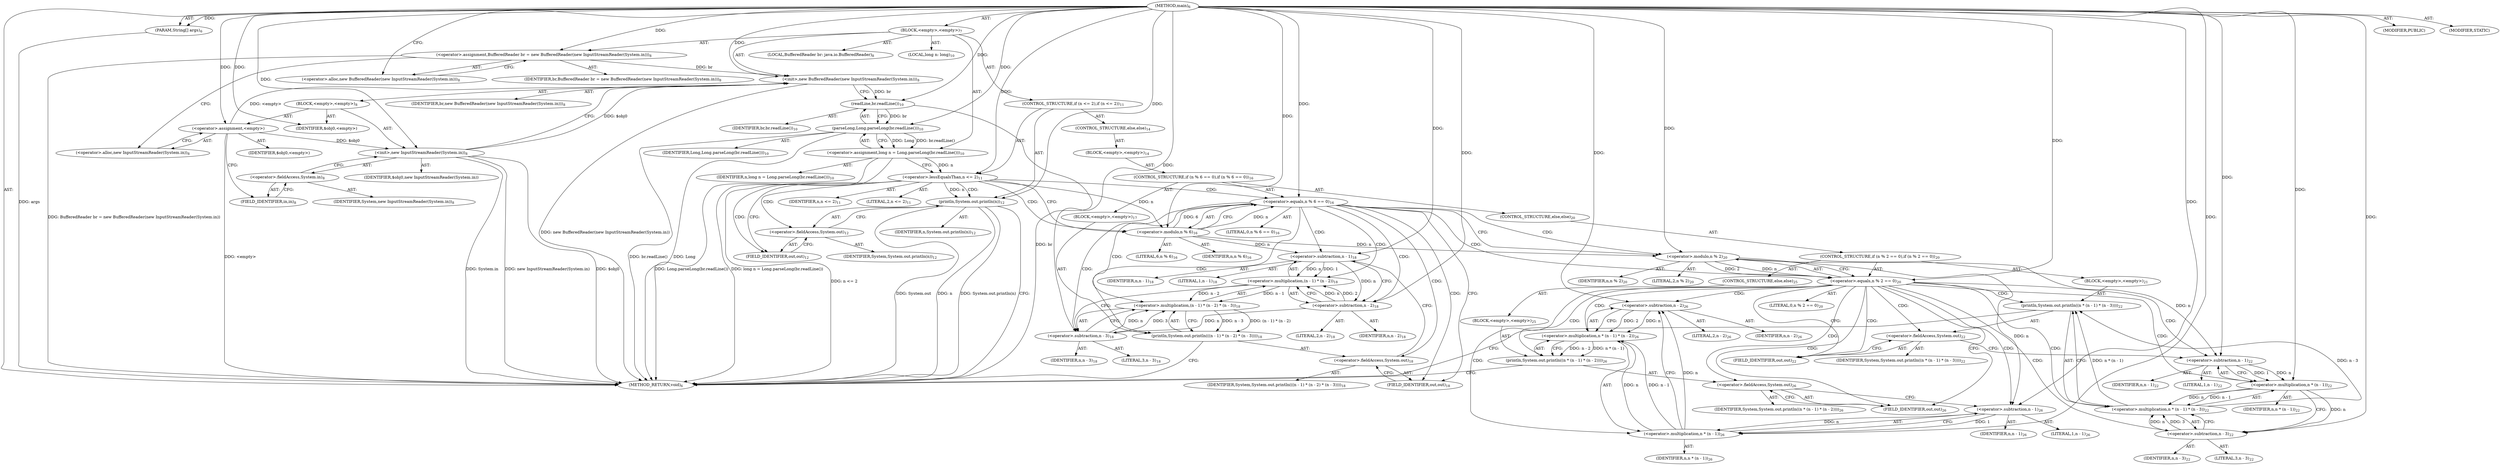 digraph "main" {  
"19" [label = <(METHOD,main)<SUB>6</SUB>> ]
"20" [label = <(PARAM,String[] args)<SUB>6</SUB>> ]
"21" [label = <(BLOCK,&lt;empty&gt;,&lt;empty&gt;)<SUB>7</SUB>> ]
"4" [label = <(LOCAL,BufferedReader br: java.io.BufferedReader)<SUB>8</SUB>> ]
"22" [label = <(&lt;operator&gt;.assignment,BufferedReader br = new BufferedReader(new InputStreamReader(System.in)))<SUB>8</SUB>> ]
"23" [label = <(IDENTIFIER,br,BufferedReader br = new BufferedReader(new InputStreamReader(System.in)))<SUB>8</SUB>> ]
"24" [label = <(&lt;operator&gt;.alloc,new BufferedReader(new InputStreamReader(System.in)))<SUB>8</SUB>> ]
"25" [label = <(&lt;init&gt;,new BufferedReader(new InputStreamReader(System.in)))<SUB>8</SUB>> ]
"3" [label = <(IDENTIFIER,br,new BufferedReader(new InputStreamReader(System.in)))<SUB>8</SUB>> ]
"26" [label = <(BLOCK,&lt;empty&gt;,&lt;empty&gt;)<SUB>8</SUB>> ]
"27" [label = <(&lt;operator&gt;.assignment,&lt;empty&gt;)> ]
"28" [label = <(IDENTIFIER,$obj0,&lt;empty&gt;)> ]
"29" [label = <(&lt;operator&gt;.alloc,new InputStreamReader(System.in))<SUB>8</SUB>> ]
"30" [label = <(&lt;init&gt;,new InputStreamReader(System.in))<SUB>8</SUB>> ]
"31" [label = <(IDENTIFIER,$obj0,new InputStreamReader(System.in))> ]
"32" [label = <(&lt;operator&gt;.fieldAccess,System.in)<SUB>8</SUB>> ]
"33" [label = <(IDENTIFIER,System,new InputStreamReader(System.in))<SUB>8</SUB>> ]
"34" [label = <(FIELD_IDENTIFIER,in,in)<SUB>8</SUB>> ]
"35" [label = <(IDENTIFIER,$obj0,&lt;empty&gt;)> ]
"36" [label = <(LOCAL,long n: long)<SUB>10</SUB>> ]
"37" [label = <(&lt;operator&gt;.assignment,long n = Long.parseLong(br.readLine()))<SUB>10</SUB>> ]
"38" [label = <(IDENTIFIER,n,long n = Long.parseLong(br.readLine()))<SUB>10</SUB>> ]
"39" [label = <(parseLong,Long.parseLong(br.readLine()))<SUB>10</SUB>> ]
"40" [label = <(IDENTIFIER,Long,Long.parseLong(br.readLine()))<SUB>10</SUB>> ]
"41" [label = <(readLine,br.readLine())<SUB>10</SUB>> ]
"42" [label = <(IDENTIFIER,br,br.readLine())<SUB>10</SUB>> ]
"43" [label = <(CONTROL_STRUCTURE,if (n &lt;= 2),if (n &lt;= 2))<SUB>11</SUB>> ]
"44" [label = <(&lt;operator&gt;.lessEqualsThan,n &lt;= 2)<SUB>11</SUB>> ]
"45" [label = <(IDENTIFIER,n,n &lt;= 2)<SUB>11</SUB>> ]
"46" [label = <(LITERAL,2,n &lt;= 2)<SUB>11</SUB>> ]
"47" [label = <(println,System.out.println(n))<SUB>12</SUB>> ]
"48" [label = <(&lt;operator&gt;.fieldAccess,System.out)<SUB>12</SUB>> ]
"49" [label = <(IDENTIFIER,System,System.out.println(n))<SUB>12</SUB>> ]
"50" [label = <(FIELD_IDENTIFIER,out,out)<SUB>12</SUB>> ]
"51" [label = <(IDENTIFIER,n,System.out.println(n))<SUB>12</SUB>> ]
"52" [label = <(CONTROL_STRUCTURE,else,else)<SUB>14</SUB>> ]
"53" [label = <(BLOCK,&lt;empty&gt;,&lt;empty&gt;)<SUB>14</SUB>> ]
"54" [label = <(CONTROL_STRUCTURE,if (n % 6 == 0),if (n % 6 == 0))<SUB>16</SUB>> ]
"55" [label = <(&lt;operator&gt;.equals,n % 6 == 0)<SUB>16</SUB>> ]
"56" [label = <(&lt;operator&gt;.modulo,n % 6)<SUB>16</SUB>> ]
"57" [label = <(IDENTIFIER,n,n % 6)<SUB>16</SUB>> ]
"58" [label = <(LITERAL,6,n % 6)<SUB>16</SUB>> ]
"59" [label = <(LITERAL,0,n % 6 == 0)<SUB>16</SUB>> ]
"60" [label = <(BLOCK,&lt;empty&gt;,&lt;empty&gt;)<SUB>17</SUB>> ]
"61" [label = <(println,System.out.println(((n - 1) * (n - 2) * (n - 3))))<SUB>18</SUB>> ]
"62" [label = <(&lt;operator&gt;.fieldAccess,System.out)<SUB>18</SUB>> ]
"63" [label = <(IDENTIFIER,System,System.out.println(((n - 1) * (n - 2) * (n - 3))))<SUB>18</SUB>> ]
"64" [label = <(FIELD_IDENTIFIER,out,out)<SUB>18</SUB>> ]
"65" [label = <(&lt;operator&gt;.multiplication,(n - 1) * (n - 2) * (n - 3))<SUB>18</SUB>> ]
"66" [label = <(&lt;operator&gt;.multiplication,(n - 1) * (n - 2))<SUB>18</SUB>> ]
"67" [label = <(&lt;operator&gt;.subtraction,n - 1)<SUB>18</SUB>> ]
"68" [label = <(IDENTIFIER,n,n - 1)<SUB>18</SUB>> ]
"69" [label = <(LITERAL,1,n - 1)<SUB>18</SUB>> ]
"70" [label = <(&lt;operator&gt;.subtraction,n - 2)<SUB>18</SUB>> ]
"71" [label = <(IDENTIFIER,n,n - 2)<SUB>18</SUB>> ]
"72" [label = <(LITERAL,2,n - 2)<SUB>18</SUB>> ]
"73" [label = <(&lt;operator&gt;.subtraction,n - 3)<SUB>18</SUB>> ]
"74" [label = <(IDENTIFIER,n,n - 3)<SUB>18</SUB>> ]
"75" [label = <(LITERAL,3,n - 3)<SUB>18</SUB>> ]
"76" [label = <(CONTROL_STRUCTURE,else,else)<SUB>20</SUB>> ]
"77" [label = <(CONTROL_STRUCTURE,if (n % 2 == 0),if (n % 2 == 0))<SUB>20</SUB>> ]
"78" [label = <(&lt;operator&gt;.equals,n % 2 == 0)<SUB>20</SUB>> ]
"79" [label = <(&lt;operator&gt;.modulo,n % 2)<SUB>20</SUB>> ]
"80" [label = <(IDENTIFIER,n,n % 2)<SUB>20</SUB>> ]
"81" [label = <(LITERAL,2,n % 2)<SUB>20</SUB>> ]
"82" [label = <(LITERAL,0,n % 2 == 0)<SUB>20</SUB>> ]
"83" [label = <(BLOCK,&lt;empty&gt;,&lt;empty&gt;)<SUB>21</SUB>> ]
"84" [label = <(println,System.out.println((n * (n - 1) * (n - 3))))<SUB>22</SUB>> ]
"85" [label = <(&lt;operator&gt;.fieldAccess,System.out)<SUB>22</SUB>> ]
"86" [label = <(IDENTIFIER,System,System.out.println((n * (n - 1) * (n - 3))))<SUB>22</SUB>> ]
"87" [label = <(FIELD_IDENTIFIER,out,out)<SUB>22</SUB>> ]
"88" [label = <(&lt;operator&gt;.multiplication,n * (n - 1) * (n - 3))<SUB>22</SUB>> ]
"89" [label = <(&lt;operator&gt;.multiplication,n * (n - 1))<SUB>22</SUB>> ]
"90" [label = <(IDENTIFIER,n,n * (n - 1))<SUB>22</SUB>> ]
"91" [label = <(&lt;operator&gt;.subtraction,n - 1)<SUB>22</SUB>> ]
"92" [label = <(IDENTIFIER,n,n - 1)<SUB>22</SUB>> ]
"93" [label = <(LITERAL,1,n - 1)<SUB>22</SUB>> ]
"94" [label = <(&lt;operator&gt;.subtraction,n - 3)<SUB>22</SUB>> ]
"95" [label = <(IDENTIFIER,n,n - 3)<SUB>22</SUB>> ]
"96" [label = <(LITERAL,3,n - 3)<SUB>22</SUB>> ]
"97" [label = <(CONTROL_STRUCTURE,else,else)<SUB>25</SUB>> ]
"98" [label = <(BLOCK,&lt;empty&gt;,&lt;empty&gt;)<SUB>25</SUB>> ]
"99" [label = <(println,System.out.println((n * (n - 1) * (n - 2))))<SUB>26</SUB>> ]
"100" [label = <(&lt;operator&gt;.fieldAccess,System.out)<SUB>26</SUB>> ]
"101" [label = <(IDENTIFIER,System,System.out.println((n * (n - 1) * (n - 2))))<SUB>26</SUB>> ]
"102" [label = <(FIELD_IDENTIFIER,out,out)<SUB>26</SUB>> ]
"103" [label = <(&lt;operator&gt;.multiplication,n * (n - 1) * (n - 2))<SUB>26</SUB>> ]
"104" [label = <(&lt;operator&gt;.multiplication,n * (n - 1))<SUB>26</SUB>> ]
"105" [label = <(IDENTIFIER,n,n * (n - 1))<SUB>26</SUB>> ]
"106" [label = <(&lt;operator&gt;.subtraction,n - 1)<SUB>26</SUB>> ]
"107" [label = <(IDENTIFIER,n,n - 1)<SUB>26</SUB>> ]
"108" [label = <(LITERAL,1,n - 1)<SUB>26</SUB>> ]
"109" [label = <(&lt;operator&gt;.subtraction,n - 2)<SUB>26</SUB>> ]
"110" [label = <(IDENTIFIER,n,n - 2)<SUB>26</SUB>> ]
"111" [label = <(LITERAL,2,n - 2)<SUB>26</SUB>> ]
"112" [label = <(MODIFIER,PUBLIC)> ]
"113" [label = <(MODIFIER,STATIC)> ]
"114" [label = <(METHOD_RETURN,void)<SUB>6</SUB>> ]
  "19" -> "20"  [ label = "AST: "] 
  "19" -> "21"  [ label = "AST: "] 
  "19" -> "112"  [ label = "AST: "] 
  "19" -> "113"  [ label = "AST: "] 
  "19" -> "114"  [ label = "AST: "] 
  "21" -> "4"  [ label = "AST: "] 
  "21" -> "22"  [ label = "AST: "] 
  "21" -> "25"  [ label = "AST: "] 
  "21" -> "36"  [ label = "AST: "] 
  "21" -> "37"  [ label = "AST: "] 
  "21" -> "43"  [ label = "AST: "] 
  "22" -> "23"  [ label = "AST: "] 
  "22" -> "24"  [ label = "AST: "] 
  "25" -> "3"  [ label = "AST: "] 
  "25" -> "26"  [ label = "AST: "] 
  "26" -> "27"  [ label = "AST: "] 
  "26" -> "30"  [ label = "AST: "] 
  "26" -> "35"  [ label = "AST: "] 
  "27" -> "28"  [ label = "AST: "] 
  "27" -> "29"  [ label = "AST: "] 
  "30" -> "31"  [ label = "AST: "] 
  "30" -> "32"  [ label = "AST: "] 
  "32" -> "33"  [ label = "AST: "] 
  "32" -> "34"  [ label = "AST: "] 
  "37" -> "38"  [ label = "AST: "] 
  "37" -> "39"  [ label = "AST: "] 
  "39" -> "40"  [ label = "AST: "] 
  "39" -> "41"  [ label = "AST: "] 
  "41" -> "42"  [ label = "AST: "] 
  "43" -> "44"  [ label = "AST: "] 
  "43" -> "47"  [ label = "AST: "] 
  "43" -> "52"  [ label = "AST: "] 
  "44" -> "45"  [ label = "AST: "] 
  "44" -> "46"  [ label = "AST: "] 
  "47" -> "48"  [ label = "AST: "] 
  "47" -> "51"  [ label = "AST: "] 
  "48" -> "49"  [ label = "AST: "] 
  "48" -> "50"  [ label = "AST: "] 
  "52" -> "53"  [ label = "AST: "] 
  "53" -> "54"  [ label = "AST: "] 
  "54" -> "55"  [ label = "AST: "] 
  "54" -> "60"  [ label = "AST: "] 
  "54" -> "76"  [ label = "AST: "] 
  "55" -> "56"  [ label = "AST: "] 
  "55" -> "59"  [ label = "AST: "] 
  "56" -> "57"  [ label = "AST: "] 
  "56" -> "58"  [ label = "AST: "] 
  "60" -> "61"  [ label = "AST: "] 
  "61" -> "62"  [ label = "AST: "] 
  "61" -> "65"  [ label = "AST: "] 
  "62" -> "63"  [ label = "AST: "] 
  "62" -> "64"  [ label = "AST: "] 
  "65" -> "66"  [ label = "AST: "] 
  "65" -> "73"  [ label = "AST: "] 
  "66" -> "67"  [ label = "AST: "] 
  "66" -> "70"  [ label = "AST: "] 
  "67" -> "68"  [ label = "AST: "] 
  "67" -> "69"  [ label = "AST: "] 
  "70" -> "71"  [ label = "AST: "] 
  "70" -> "72"  [ label = "AST: "] 
  "73" -> "74"  [ label = "AST: "] 
  "73" -> "75"  [ label = "AST: "] 
  "76" -> "77"  [ label = "AST: "] 
  "77" -> "78"  [ label = "AST: "] 
  "77" -> "83"  [ label = "AST: "] 
  "77" -> "97"  [ label = "AST: "] 
  "78" -> "79"  [ label = "AST: "] 
  "78" -> "82"  [ label = "AST: "] 
  "79" -> "80"  [ label = "AST: "] 
  "79" -> "81"  [ label = "AST: "] 
  "83" -> "84"  [ label = "AST: "] 
  "84" -> "85"  [ label = "AST: "] 
  "84" -> "88"  [ label = "AST: "] 
  "85" -> "86"  [ label = "AST: "] 
  "85" -> "87"  [ label = "AST: "] 
  "88" -> "89"  [ label = "AST: "] 
  "88" -> "94"  [ label = "AST: "] 
  "89" -> "90"  [ label = "AST: "] 
  "89" -> "91"  [ label = "AST: "] 
  "91" -> "92"  [ label = "AST: "] 
  "91" -> "93"  [ label = "AST: "] 
  "94" -> "95"  [ label = "AST: "] 
  "94" -> "96"  [ label = "AST: "] 
  "97" -> "98"  [ label = "AST: "] 
  "98" -> "99"  [ label = "AST: "] 
  "99" -> "100"  [ label = "AST: "] 
  "99" -> "103"  [ label = "AST: "] 
  "100" -> "101"  [ label = "AST: "] 
  "100" -> "102"  [ label = "AST: "] 
  "103" -> "104"  [ label = "AST: "] 
  "103" -> "109"  [ label = "AST: "] 
  "104" -> "105"  [ label = "AST: "] 
  "104" -> "106"  [ label = "AST: "] 
  "106" -> "107"  [ label = "AST: "] 
  "106" -> "108"  [ label = "AST: "] 
  "109" -> "110"  [ label = "AST: "] 
  "109" -> "111"  [ label = "AST: "] 
  "22" -> "29"  [ label = "CFG: "] 
  "25" -> "41"  [ label = "CFG: "] 
  "37" -> "44"  [ label = "CFG: "] 
  "24" -> "22"  [ label = "CFG: "] 
  "39" -> "37"  [ label = "CFG: "] 
  "44" -> "50"  [ label = "CFG: "] 
  "44" -> "56"  [ label = "CFG: "] 
  "47" -> "114"  [ label = "CFG: "] 
  "27" -> "34"  [ label = "CFG: "] 
  "30" -> "25"  [ label = "CFG: "] 
  "41" -> "39"  [ label = "CFG: "] 
  "48" -> "47"  [ label = "CFG: "] 
  "29" -> "27"  [ label = "CFG: "] 
  "32" -> "30"  [ label = "CFG: "] 
  "50" -> "48"  [ label = "CFG: "] 
  "34" -> "32"  [ label = "CFG: "] 
  "55" -> "64"  [ label = "CFG: "] 
  "55" -> "79"  [ label = "CFG: "] 
  "56" -> "55"  [ label = "CFG: "] 
  "61" -> "114"  [ label = "CFG: "] 
  "62" -> "67"  [ label = "CFG: "] 
  "65" -> "61"  [ label = "CFG: "] 
  "78" -> "87"  [ label = "CFG: "] 
  "78" -> "102"  [ label = "CFG: "] 
  "64" -> "62"  [ label = "CFG: "] 
  "66" -> "73"  [ label = "CFG: "] 
  "73" -> "65"  [ label = "CFG: "] 
  "79" -> "78"  [ label = "CFG: "] 
  "84" -> "114"  [ label = "CFG: "] 
  "67" -> "70"  [ label = "CFG: "] 
  "70" -> "66"  [ label = "CFG: "] 
  "85" -> "91"  [ label = "CFG: "] 
  "88" -> "84"  [ label = "CFG: "] 
  "99" -> "114"  [ label = "CFG: "] 
  "87" -> "85"  [ label = "CFG: "] 
  "89" -> "94"  [ label = "CFG: "] 
  "94" -> "88"  [ label = "CFG: "] 
  "100" -> "106"  [ label = "CFG: "] 
  "103" -> "99"  [ label = "CFG: "] 
  "91" -> "89"  [ label = "CFG: "] 
  "102" -> "100"  [ label = "CFG: "] 
  "104" -> "109"  [ label = "CFG: "] 
  "109" -> "103"  [ label = "CFG: "] 
  "106" -> "104"  [ label = "CFG: "] 
  "19" -> "24"  [ label = "CFG: "] 
  "20" -> "114"  [ label = "DDG: args"] 
  "22" -> "114"  [ label = "DDG: BufferedReader br = new BufferedReader(new InputStreamReader(System.in))"] 
  "27" -> "114"  [ label = "DDG: &lt;empty&gt;"] 
  "30" -> "114"  [ label = "DDG: $obj0"] 
  "30" -> "114"  [ label = "DDG: System.in"] 
  "30" -> "114"  [ label = "DDG: new InputStreamReader(System.in)"] 
  "25" -> "114"  [ label = "DDG: new BufferedReader(new InputStreamReader(System.in))"] 
  "41" -> "114"  [ label = "DDG: br"] 
  "39" -> "114"  [ label = "DDG: br.readLine()"] 
  "37" -> "114"  [ label = "DDG: Long.parseLong(br.readLine())"] 
  "37" -> "114"  [ label = "DDG: long n = Long.parseLong(br.readLine())"] 
  "44" -> "114"  [ label = "DDG: n &lt;= 2"] 
  "47" -> "114"  [ label = "DDG: System.out"] 
  "47" -> "114"  [ label = "DDG: n"] 
  "47" -> "114"  [ label = "DDG: System.out.println(n)"] 
  "39" -> "114"  [ label = "DDG: Long"] 
  "19" -> "20"  [ label = "DDG: "] 
  "19" -> "22"  [ label = "DDG: "] 
  "39" -> "37"  [ label = "DDG: Long"] 
  "39" -> "37"  [ label = "DDG: br.readLine()"] 
  "22" -> "25"  [ label = "DDG: br"] 
  "19" -> "25"  [ label = "DDG: "] 
  "27" -> "25"  [ label = "DDG: &lt;empty&gt;"] 
  "30" -> "25"  [ label = "DDG: $obj0"] 
  "19" -> "27"  [ label = "DDG: "] 
  "19" -> "35"  [ label = "DDG: "] 
  "19" -> "39"  [ label = "DDG: "] 
  "41" -> "39"  [ label = "DDG: br"] 
  "37" -> "44"  [ label = "DDG: n"] 
  "19" -> "44"  [ label = "DDG: "] 
  "44" -> "47"  [ label = "DDG: n"] 
  "19" -> "47"  [ label = "DDG: "] 
  "27" -> "30"  [ label = "DDG: $obj0"] 
  "19" -> "30"  [ label = "DDG: "] 
  "25" -> "41"  [ label = "DDG: br"] 
  "19" -> "41"  [ label = "DDG: "] 
  "56" -> "55"  [ label = "DDG: n"] 
  "56" -> "55"  [ label = "DDG: 6"] 
  "19" -> "55"  [ label = "DDG: "] 
  "44" -> "56"  [ label = "DDG: n"] 
  "19" -> "56"  [ label = "DDG: "] 
  "65" -> "61"  [ label = "DDG: (n - 1) * (n - 2)"] 
  "65" -> "61"  [ label = "DDG: n - 3"] 
  "66" -> "65"  [ label = "DDG: n - 1"] 
  "66" -> "65"  [ label = "DDG: n - 2"] 
  "73" -> "65"  [ label = "DDG: n"] 
  "73" -> "65"  [ label = "DDG: 3"] 
  "79" -> "78"  [ label = "DDG: n"] 
  "79" -> "78"  [ label = "DDG: 2"] 
  "19" -> "78"  [ label = "DDG: "] 
  "67" -> "66"  [ label = "DDG: n"] 
  "67" -> "66"  [ label = "DDG: 1"] 
  "70" -> "66"  [ label = "DDG: n"] 
  "70" -> "66"  [ label = "DDG: 2"] 
  "70" -> "73"  [ label = "DDG: n"] 
  "19" -> "73"  [ label = "DDG: "] 
  "56" -> "79"  [ label = "DDG: n"] 
  "19" -> "79"  [ label = "DDG: "] 
  "88" -> "84"  [ label = "DDG: n * (n - 1)"] 
  "88" -> "84"  [ label = "DDG: n - 3"] 
  "56" -> "67"  [ label = "DDG: n"] 
  "19" -> "67"  [ label = "DDG: "] 
  "67" -> "70"  [ label = "DDG: n"] 
  "19" -> "70"  [ label = "DDG: "] 
  "89" -> "88"  [ label = "DDG: n"] 
  "89" -> "88"  [ label = "DDG: n - 1"] 
  "94" -> "88"  [ label = "DDG: n"] 
  "94" -> "88"  [ label = "DDG: 3"] 
  "103" -> "99"  [ label = "DDG: n * (n - 1)"] 
  "103" -> "99"  [ label = "DDG: n - 2"] 
  "91" -> "89"  [ label = "DDG: n"] 
  "19" -> "89"  [ label = "DDG: "] 
  "91" -> "89"  [ label = "DDG: 1"] 
  "89" -> "94"  [ label = "DDG: n"] 
  "19" -> "94"  [ label = "DDG: "] 
  "104" -> "103"  [ label = "DDG: n"] 
  "104" -> "103"  [ label = "DDG: n - 1"] 
  "109" -> "103"  [ label = "DDG: n"] 
  "109" -> "103"  [ label = "DDG: 2"] 
  "79" -> "91"  [ label = "DDG: n"] 
  "19" -> "91"  [ label = "DDG: "] 
  "106" -> "104"  [ label = "DDG: n"] 
  "19" -> "104"  [ label = "DDG: "] 
  "106" -> "104"  [ label = "DDG: 1"] 
  "104" -> "109"  [ label = "DDG: n"] 
  "19" -> "109"  [ label = "DDG: "] 
  "79" -> "106"  [ label = "DDG: n"] 
  "19" -> "106"  [ label = "DDG: "] 
  "44" -> "47"  [ label = "CDG: "] 
  "44" -> "48"  [ label = "CDG: "] 
  "44" -> "56"  [ label = "CDG: "] 
  "44" -> "50"  [ label = "CDG: "] 
  "44" -> "55"  [ label = "CDG: "] 
  "55" -> "73"  [ label = "CDG: "] 
  "55" -> "64"  [ label = "CDG: "] 
  "55" -> "66"  [ label = "CDG: "] 
  "55" -> "67"  [ label = "CDG: "] 
  "55" -> "65"  [ label = "CDG: "] 
  "55" -> "79"  [ label = "CDG: "] 
  "55" -> "61"  [ label = "CDG: "] 
  "55" -> "70"  [ label = "CDG: "] 
  "55" -> "78"  [ label = "CDG: "] 
  "55" -> "62"  [ label = "CDG: "] 
  "78" -> "94"  [ label = "CDG: "] 
  "78" -> "89"  [ label = "CDG: "] 
  "78" -> "99"  [ label = "CDG: "] 
  "78" -> "84"  [ label = "CDG: "] 
  "78" -> "102"  [ label = "CDG: "] 
  "78" -> "85"  [ label = "CDG: "] 
  "78" -> "103"  [ label = "CDG: "] 
  "78" -> "104"  [ label = "CDG: "] 
  "78" -> "106"  [ label = "CDG: "] 
  "78" -> "87"  [ label = "CDG: "] 
  "78" -> "91"  [ label = "CDG: "] 
  "78" -> "100"  [ label = "CDG: "] 
  "78" -> "88"  [ label = "CDG: "] 
  "78" -> "109"  [ label = "CDG: "] 
}
